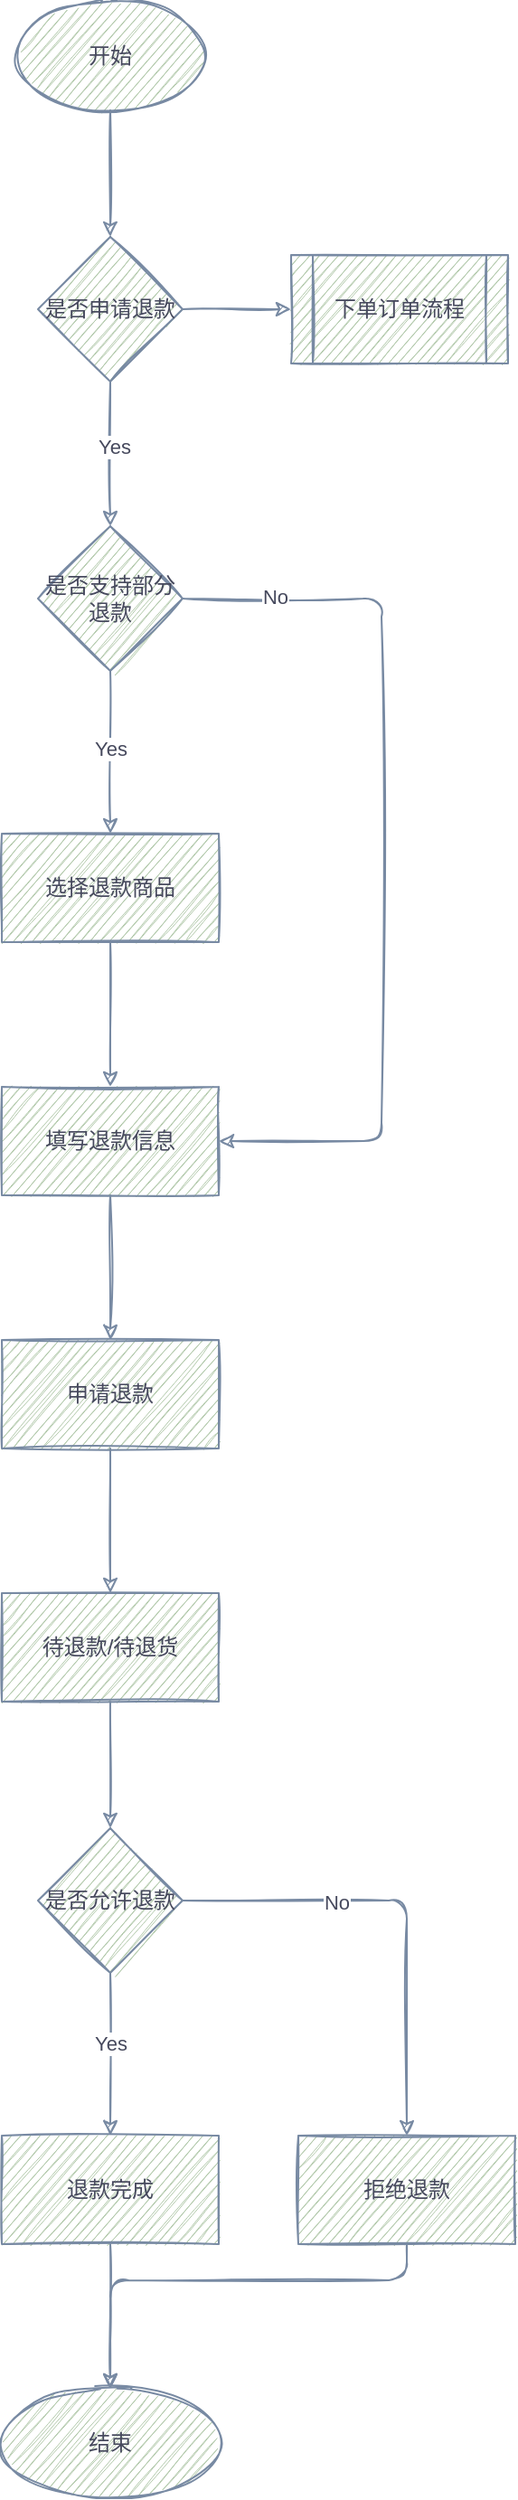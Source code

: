 <mxfile version="14.9.5" type="github">
  <diagram id="C5RBs43oDa-KdzZeNtuy" name="Page-1">
    <mxGraphModel dx="1006" dy="714" grid="1" gridSize="10" guides="1" tooltips="1" connect="1" arrows="1" fold="1" page="1" pageScale="1" pageWidth="827" pageHeight="1169" math="0" shadow="0">
      <root>
        <mxCell id="WIyWlLk6GJQsqaUBKTNV-0" />
        <mxCell id="WIyWlLk6GJQsqaUBKTNV-1" parent="WIyWlLk6GJQsqaUBKTNV-0" />
        <mxCell id="WgBCIIHCm31Wz0QGrdEG-2" value="" style="edgeStyle=orthogonalEdgeStyle;sketch=1;orthogonalLoop=1;jettySize=auto;html=1;rounded=1;strokeColor=#788AA3;" edge="1" parent="WIyWlLk6GJQsqaUBKTNV-1" source="WgBCIIHCm31Wz0QGrdEG-0" target="WgBCIIHCm31Wz0QGrdEG-1">
          <mxGeometry relative="1" as="geometry" />
        </mxCell>
        <mxCell id="WgBCIIHCm31Wz0QGrdEG-0" value="开始" style="strokeWidth=1;html=1;shape=mxgraph.flowchart.start_1;whiteSpace=wrap;sketch=1;fillColor=#B2C9AB;strokeColor=#788AA3;fontColor=#46495D;" vertex="1" parent="WIyWlLk6GJQsqaUBKTNV-1">
          <mxGeometry x="200" y="40" width="100" height="60" as="geometry" />
        </mxCell>
        <mxCell id="WgBCIIHCm31Wz0QGrdEG-6" value="" style="edgeStyle=orthogonalEdgeStyle;rounded=1;sketch=1;orthogonalLoop=1;jettySize=auto;html=1;fontColor=#46495D;strokeColor=#788AA3;" edge="1" parent="WIyWlLk6GJQsqaUBKTNV-1" source="WgBCIIHCm31Wz0QGrdEG-1" target="WgBCIIHCm31Wz0QGrdEG-5">
          <mxGeometry relative="1" as="geometry" />
        </mxCell>
        <mxCell id="WgBCIIHCm31Wz0QGrdEG-9" value="Yes" style="edgeLabel;html=1;align=center;verticalAlign=middle;resizable=0;points=[];fontColor=#46495D;" vertex="1" connectable="0" parent="WgBCIIHCm31Wz0QGrdEG-6">
          <mxGeometry x="-0.1" y="2" relative="1" as="geometry">
            <mxPoint as="offset" />
          </mxGeometry>
        </mxCell>
        <mxCell id="WgBCIIHCm31Wz0QGrdEG-12" value="" style="edgeStyle=orthogonalEdgeStyle;rounded=1;sketch=1;orthogonalLoop=1;jettySize=auto;html=1;fontColor=#46495D;strokeColor=#788AA3;" edge="1" parent="WIyWlLk6GJQsqaUBKTNV-1" source="WgBCIIHCm31Wz0QGrdEG-1" target="WgBCIIHCm31Wz0QGrdEG-11">
          <mxGeometry relative="1" as="geometry" />
        </mxCell>
        <mxCell id="WgBCIIHCm31Wz0QGrdEG-1" value="是否申请退款" style="rhombus;whiteSpace=wrap;html=1;strokeColor=#788AA3;strokeWidth=1;fillColor=#B2C9AB;sketch=1;fontColor=#46495D;" vertex="1" parent="WIyWlLk6GJQsqaUBKTNV-1">
          <mxGeometry x="210" y="170" width="80" height="80" as="geometry" />
        </mxCell>
        <mxCell id="WgBCIIHCm31Wz0QGrdEG-8" value="" style="edgeStyle=orthogonalEdgeStyle;rounded=1;sketch=1;orthogonalLoop=1;jettySize=auto;html=1;fontColor=#46495D;strokeColor=#788AA3;" edge="1" parent="WIyWlLk6GJQsqaUBKTNV-1" source="WgBCIIHCm31Wz0QGrdEG-5" target="WgBCIIHCm31Wz0QGrdEG-7">
          <mxGeometry relative="1" as="geometry" />
        </mxCell>
        <mxCell id="WgBCIIHCm31Wz0QGrdEG-10" value="Yes" style="edgeLabel;html=1;align=center;verticalAlign=middle;resizable=0;points=[];fontColor=#46495D;" vertex="1" connectable="0" parent="WgBCIIHCm31Wz0QGrdEG-8">
          <mxGeometry x="-0.044" relative="1" as="geometry">
            <mxPoint as="offset" />
          </mxGeometry>
        </mxCell>
        <mxCell id="WgBCIIHCm31Wz0QGrdEG-25" style="edgeStyle=orthogonalEdgeStyle;rounded=1;sketch=1;orthogonalLoop=1;jettySize=auto;html=1;entryX=1;entryY=0.5;entryDx=0;entryDy=0;fontColor=#46495D;strokeColor=#788AA3;" edge="1" parent="WIyWlLk6GJQsqaUBKTNV-1" source="WgBCIIHCm31Wz0QGrdEG-5" target="WgBCIIHCm31Wz0QGrdEG-13">
          <mxGeometry relative="1" as="geometry">
            <Array as="points">
              <mxPoint x="400" y="370" />
              <mxPoint x="400" y="670" />
            </Array>
          </mxGeometry>
        </mxCell>
        <mxCell id="WgBCIIHCm31Wz0QGrdEG-26" value="No" style="edgeLabel;html=1;align=center;verticalAlign=middle;resizable=0;points=[];fontColor=#46495D;" vertex="1" connectable="0" parent="WgBCIIHCm31Wz0QGrdEG-25">
          <mxGeometry x="-0.796" y="1" relative="1" as="geometry">
            <mxPoint as="offset" />
          </mxGeometry>
        </mxCell>
        <mxCell id="WgBCIIHCm31Wz0QGrdEG-5" value="是否支持部分退款" style="rhombus;whiteSpace=wrap;html=1;strokeColor=#788AA3;strokeWidth=1;fillColor=#B2C9AB;sketch=1;fontColor=#46495D;" vertex="1" parent="WIyWlLk6GJQsqaUBKTNV-1">
          <mxGeometry x="210" y="330" width="80" height="80" as="geometry" />
        </mxCell>
        <mxCell id="WgBCIIHCm31Wz0QGrdEG-14" value="" style="edgeStyle=orthogonalEdgeStyle;rounded=1;sketch=1;orthogonalLoop=1;jettySize=auto;html=1;fontColor=#46495D;strokeColor=#788AA3;" edge="1" parent="WIyWlLk6GJQsqaUBKTNV-1" source="WgBCIIHCm31Wz0QGrdEG-7" target="WgBCIIHCm31Wz0QGrdEG-13">
          <mxGeometry relative="1" as="geometry" />
        </mxCell>
        <mxCell id="WgBCIIHCm31Wz0QGrdEG-7" value="选择退款商品" style="whiteSpace=wrap;html=1;fontColor=#46495D;strokeColor=#788AA3;strokeWidth=1;fillColor=#B2C9AB;sketch=1;" vertex="1" parent="WIyWlLk6GJQsqaUBKTNV-1">
          <mxGeometry x="190" y="500" width="120" height="60" as="geometry" />
        </mxCell>
        <mxCell id="WgBCIIHCm31Wz0QGrdEG-11" value="下单订单流程" style="shape=process;whiteSpace=wrap;html=1;backgroundOutline=1;fontColor=#46495D;strokeColor=#788AA3;strokeWidth=1;fillColor=#B2C9AB;sketch=1;" vertex="1" parent="WIyWlLk6GJQsqaUBKTNV-1">
          <mxGeometry x="350" y="180" width="120" height="60" as="geometry" />
        </mxCell>
        <mxCell id="WgBCIIHCm31Wz0QGrdEG-28" value="" style="edgeStyle=orthogonalEdgeStyle;rounded=1;sketch=1;orthogonalLoop=1;jettySize=auto;html=1;fontColor=#46495D;strokeColor=#788AA3;" edge="1" parent="WIyWlLk6GJQsqaUBKTNV-1" source="WgBCIIHCm31Wz0QGrdEG-13" target="WgBCIIHCm31Wz0QGrdEG-27">
          <mxGeometry relative="1" as="geometry" />
        </mxCell>
        <mxCell id="WgBCIIHCm31Wz0QGrdEG-13" value="填写退款信息" style="whiteSpace=wrap;html=1;fontColor=#46495D;strokeColor=#788AA3;strokeWidth=1;fillColor=#B2C9AB;sketch=1;" vertex="1" parent="WIyWlLk6GJQsqaUBKTNV-1">
          <mxGeometry x="190" y="640" width="120" height="60" as="geometry" />
        </mxCell>
        <mxCell id="WgBCIIHCm31Wz0QGrdEG-18" value="" style="edgeStyle=orthogonalEdgeStyle;rounded=1;sketch=1;orthogonalLoop=1;jettySize=auto;html=1;fontColor=#46495D;strokeColor=#788AA3;" edge="1" parent="WIyWlLk6GJQsqaUBKTNV-1" source="WgBCIIHCm31Wz0QGrdEG-15" target="WgBCIIHCm31Wz0QGrdEG-17">
          <mxGeometry relative="1" as="geometry" />
        </mxCell>
        <mxCell id="WgBCIIHCm31Wz0QGrdEG-15" value="待退款/待退货" style="whiteSpace=wrap;html=1;fontColor=#46495D;strokeColor=#788AA3;strokeWidth=1;fillColor=#B2C9AB;sketch=1;" vertex="1" parent="WIyWlLk6GJQsqaUBKTNV-1">
          <mxGeometry x="190" y="920" width="120" height="60" as="geometry" />
        </mxCell>
        <mxCell id="WgBCIIHCm31Wz0QGrdEG-20" value="" style="edgeStyle=orthogonalEdgeStyle;rounded=1;sketch=1;orthogonalLoop=1;jettySize=auto;html=1;fontColor=#46495D;strokeColor=#788AA3;" edge="1" parent="WIyWlLk6GJQsqaUBKTNV-1" source="WgBCIIHCm31Wz0QGrdEG-17" target="WgBCIIHCm31Wz0QGrdEG-19">
          <mxGeometry relative="1" as="geometry" />
        </mxCell>
        <mxCell id="WgBCIIHCm31Wz0QGrdEG-21" value="Yes" style="edgeLabel;html=1;align=center;verticalAlign=middle;resizable=0;points=[];fontColor=#46495D;" vertex="1" connectable="0" parent="WgBCIIHCm31Wz0QGrdEG-20">
          <mxGeometry x="-0.133" relative="1" as="geometry">
            <mxPoint as="offset" />
          </mxGeometry>
        </mxCell>
        <mxCell id="WgBCIIHCm31Wz0QGrdEG-23" value="" style="edgeStyle=orthogonalEdgeStyle;rounded=1;sketch=1;orthogonalLoop=1;jettySize=auto;html=1;fontColor=#46495D;strokeColor=#788AA3;" edge="1" parent="WIyWlLk6GJQsqaUBKTNV-1" source="WgBCIIHCm31Wz0QGrdEG-17" target="WgBCIIHCm31Wz0QGrdEG-22">
          <mxGeometry relative="1" as="geometry" />
        </mxCell>
        <mxCell id="WgBCIIHCm31Wz0QGrdEG-24" value="No" style="edgeLabel;html=1;align=center;verticalAlign=middle;resizable=0;points=[];fontColor=#46495D;" vertex="1" connectable="0" parent="WgBCIIHCm31Wz0QGrdEG-23">
          <mxGeometry x="-0.333" y="-1" relative="1" as="geometry">
            <mxPoint as="offset" />
          </mxGeometry>
        </mxCell>
        <mxCell id="WgBCIIHCm31Wz0QGrdEG-17" value="是否允许退款" style="rhombus;whiteSpace=wrap;html=1;fontColor=#46495D;strokeColor=#788AA3;strokeWidth=1;fillColor=#B2C9AB;sketch=1;" vertex="1" parent="WIyWlLk6GJQsqaUBKTNV-1">
          <mxGeometry x="210" y="1050" width="80" height="80" as="geometry" />
        </mxCell>
        <mxCell id="WgBCIIHCm31Wz0QGrdEG-31" value="" style="edgeStyle=orthogonalEdgeStyle;rounded=1;sketch=1;orthogonalLoop=1;jettySize=auto;html=1;fontColor=#46495D;strokeColor=#788AA3;" edge="1" parent="WIyWlLk6GJQsqaUBKTNV-1" source="WgBCIIHCm31Wz0QGrdEG-19" target="WgBCIIHCm31Wz0QGrdEG-30">
          <mxGeometry relative="1" as="geometry" />
        </mxCell>
        <mxCell id="WgBCIIHCm31Wz0QGrdEG-19" value="退款完成" style="whiteSpace=wrap;html=1;fontColor=#46495D;strokeColor=#788AA3;strokeWidth=1;fillColor=#B2C9AB;sketch=1;" vertex="1" parent="WIyWlLk6GJQsqaUBKTNV-1">
          <mxGeometry x="190" y="1220" width="120" height="60" as="geometry" />
        </mxCell>
        <mxCell id="WgBCIIHCm31Wz0QGrdEG-32" style="edgeStyle=orthogonalEdgeStyle;rounded=1;sketch=1;orthogonalLoop=1;jettySize=auto;html=1;entryX=0.5;entryY=0;entryDx=0;entryDy=0;fontColor=#46495D;strokeColor=#788AA3;" edge="1" parent="WIyWlLk6GJQsqaUBKTNV-1" source="WgBCIIHCm31Wz0QGrdEG-22" target="WgBCIIHCm31Wz0QGrdEG-30">
          <mxGeometry relative="1" as="geometry">
            <Array as="points">
              <mxPoint x="414" y="1300" />
              <mxPoint x="250" y="1300" />
            </Array>
          </mxGeometry>
        </mxCell>
        <mxCell id="WgBCIIHCm31Wz0QGrdEG-22" value="拒绝退款" style="whiteSpace=wrap;html=1;fontColor=#46495D;strokeColor=#788AA3;strokeWidth=1;fillColor=#B2C9AB;sketch=1;" vertex="1" parent="WIyWlLk6GJQsqaUBKTNV-1">
          <mxGeometry x="354" y="1220" width="120" height="60" as="geometry" />
        </mxCell>
        <mxCell id="WgBCIIHCm31Wz0QGrdEG-29" style="edgeStyle=orthogonalEdgeStyle;rounded=1;sketch=1;orthogonalLoop=1;jettySize=auto;html=1;fontColor=#46495D;strokeColor=#788AA3;" edge="1" parent="WIyWlLk6GJQsqaUBKTNV-1" source="WgBCIIHCm31Wz0QGrdEG-27" target="WgBCIIHCm31Wz0QGrdEG-15">
          <mxGeometry relative="1" as="geometry" />
        </mxCell>
        <mxCell id="WgBCIIHCm31Wz0QGrdEG-27" value="申请退款" style="whiteSpace=wrap;html=1;fontColor=#46495D;strokeColor=#788AA3;strokeWidth=1;fillColor=#B2C9AB;sketch=1;" vertex="1" parent="WIyWlLk6GJQsqaUBKTNV-1">
          <mxGeometry x="190" y="780" width="120" height="60" as="geometry" />
        </mxCell>
        <mxCell id="WgBCIIHCm31Wz0QGrdEG-30" value="结束" style="ellipse;whiteSpace=wrap;html=1;fontColor=#46495D;strokeColor=#788AA3;strokeWidth=1;fillColor=#B2C9AB;sketch=1;" vertex="1" parent="WIyWlLk6GJQsqaUBKTNV-1">
          <mxGeometry x="190" y="1360" width="120" height="60" as="geometry" />
        </mxCell>
      </root>
    </mxGraphModel>
  </diagram>
</mxfile>
